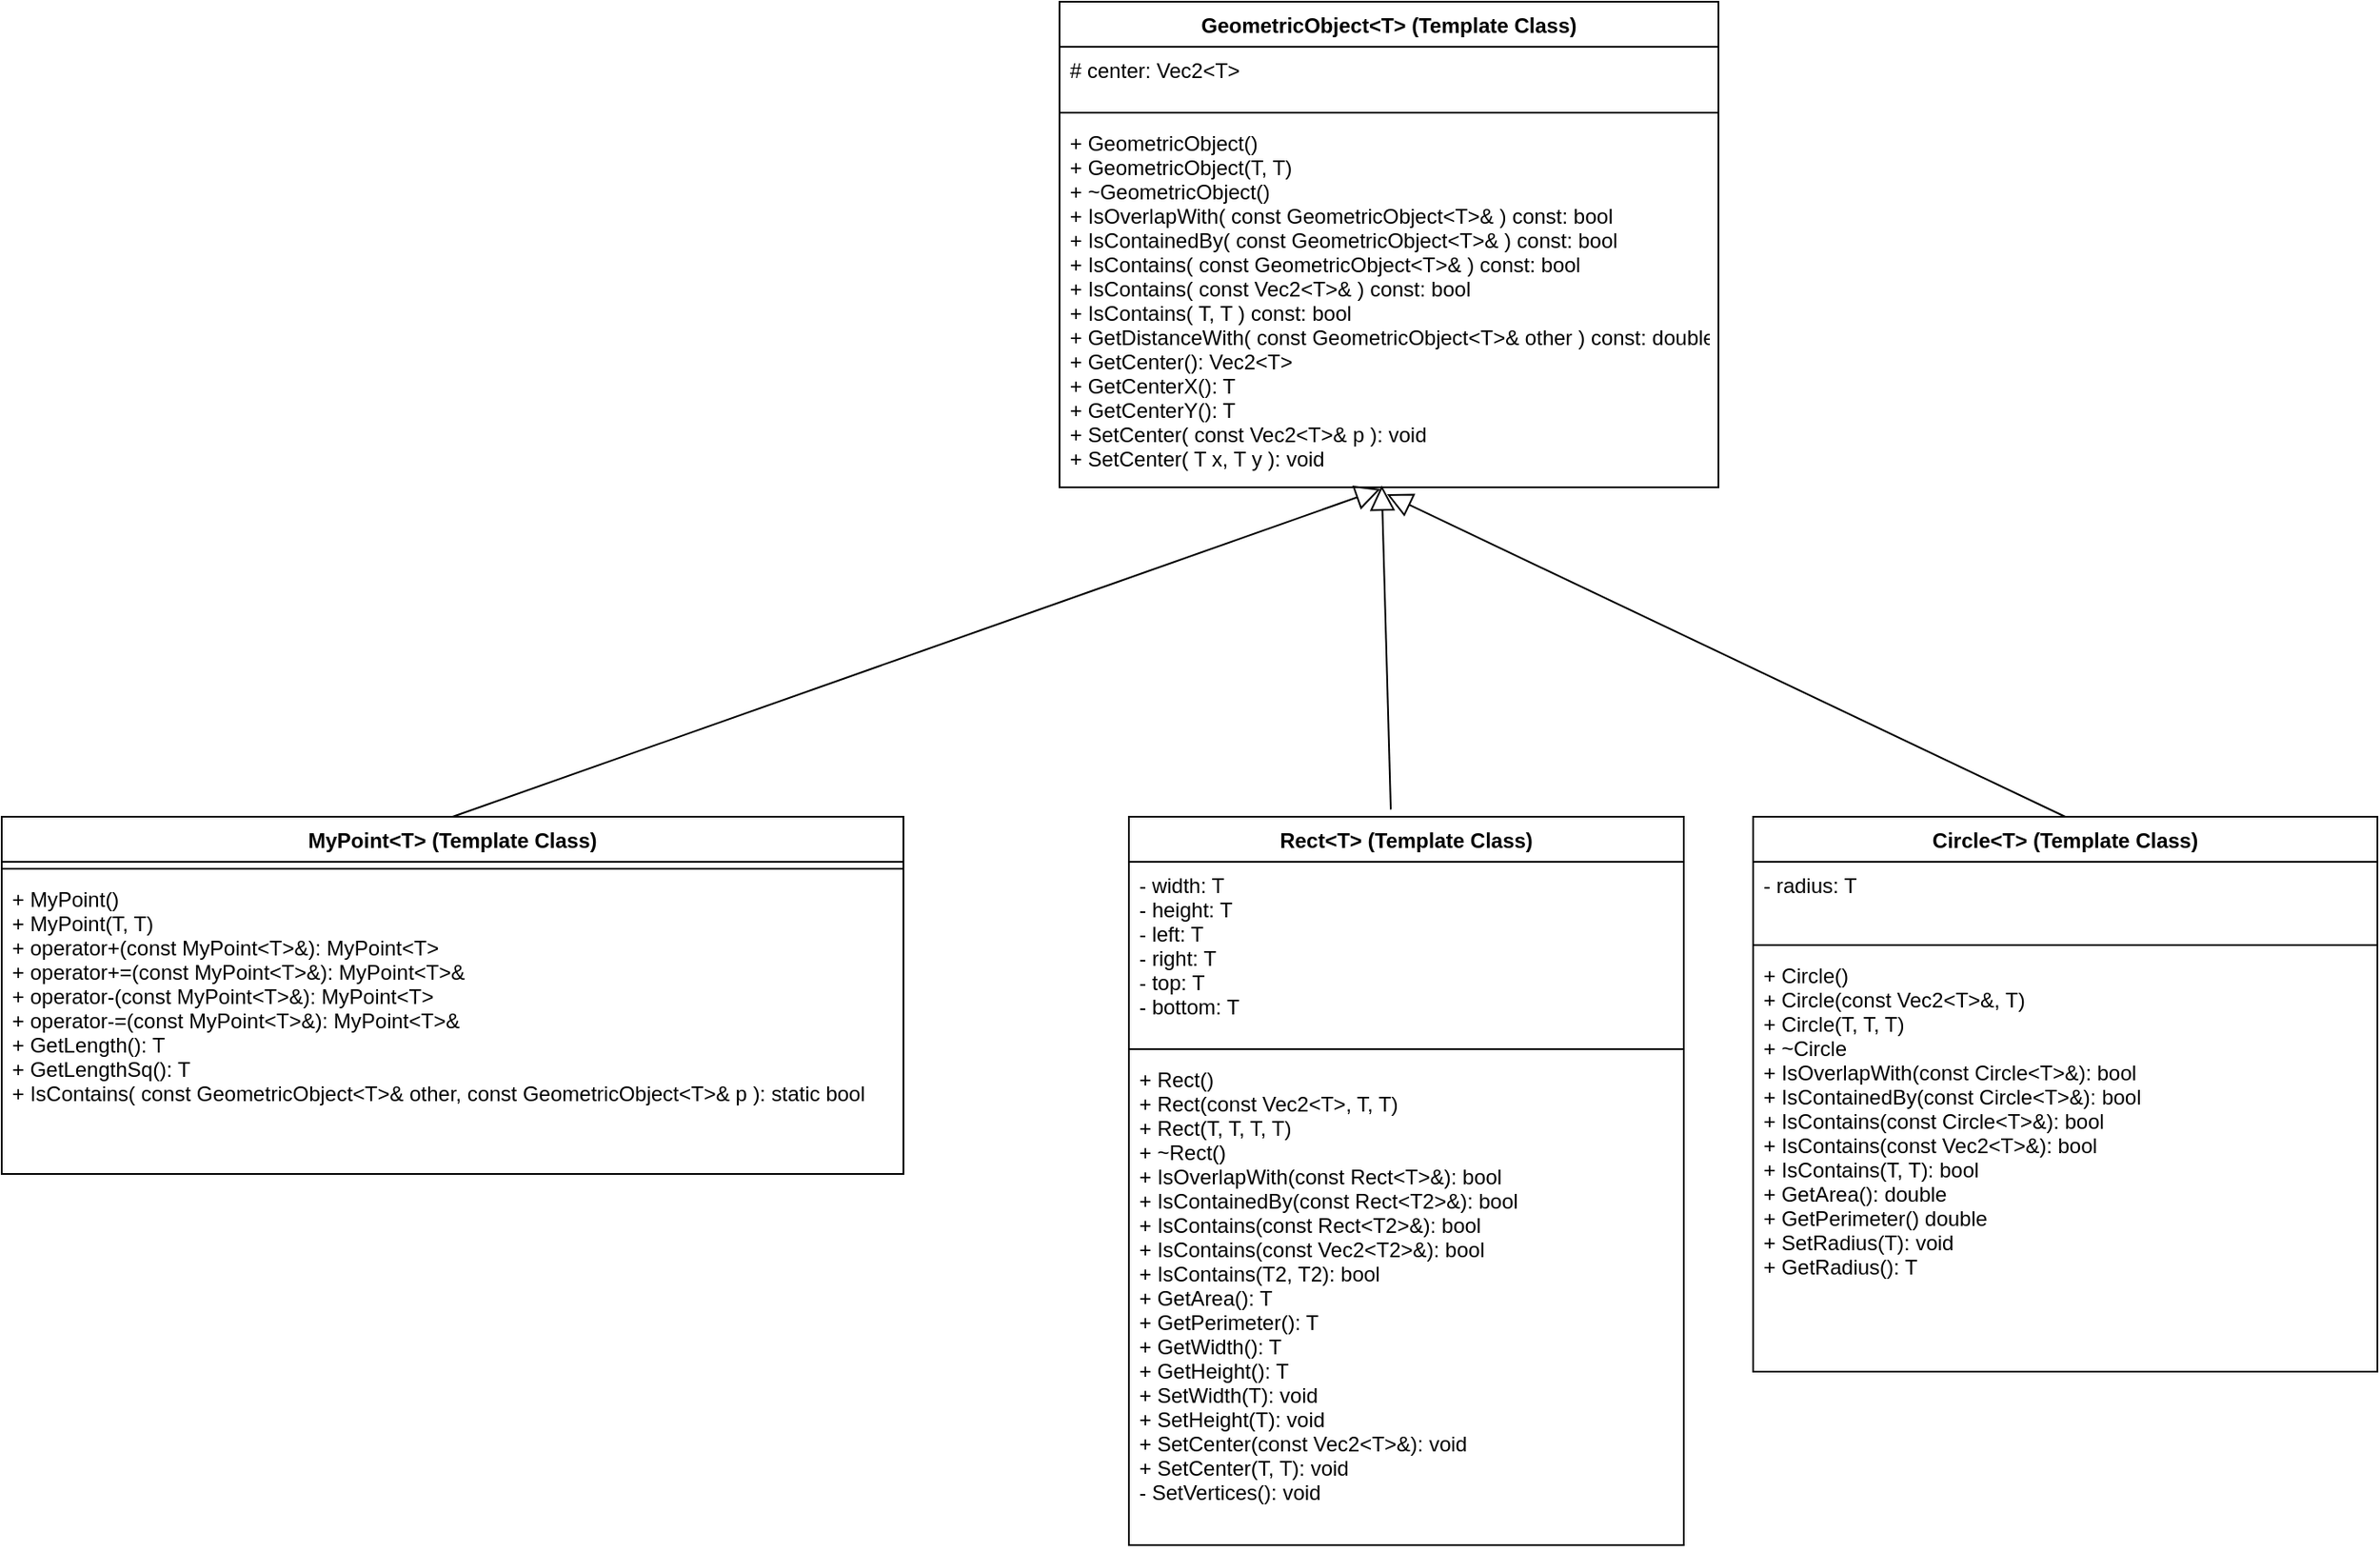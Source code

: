 <mxfile version="18.1.3" type="device"><diagram id="mf16QAObG3MzCq_DB5b6" name="페이지-1"><mxGraphModel dx="2076" dy="1241" grid="1" gridSize="10" guides="1" tooltips="1" connect="1" arrows="1" fold="1" page="1" pageScale="1" pageWidth="827" pageHeight="1169" math="0" shadow="0"><root><mxCell id="0"/><mxCell id="1" parent="0"/><mxCell id="cHCHTpAWROvZ_rSHhQcS-1" value="MyPoint&lt;T&gt; (Template Class)" style="swimlane;fontStyle=1;align=center;verticalAlign=top;childLayout=stackLayout;horizontal=1;startSize=26;horizontalStack=0;resizeParent=1;resizeParentMax=0;resizeLast=0;collapsible=1;marginBottom=0;" parent="1" vertex="1"><mxGeometry x="30" y="500" width="520" height="206" as="geometry"/></mxCell><mxCell id="cHCHTpAWROvZ_rSHhQcS-3" value="" style="line;strokeWidth=1;fillColor=none;align=left;verticalAlign=middle;spacingTop=-1;spacingLeft=3;spacingRight=3;rotatable=0;labelPosition=right;points=[];portConstraint=eastwest;" parent="cHCHTpAWROvZ_rSHhQcS-1" vertex="1"><mxGeometry y="26" width="520" height="8" as="geometry"/></mxCell><mxCell id="cHCHTpAWROvZ_rSHhQcS-4" value="+ MyPoint()&#10;+ MyPoint(T, T)&#10;+ operator+(const MyPoint&lt;T&gt;&amp;): MyPoint&lt;T&gt;&#10;+ operator+=(const MyPoint&lt;T&gt;&amp;): MyPoint&lt;T&gt;&amp;&#10;+ operator-(const MyPoint&lt;T&gt;&amp;): MyPoint&lt;T&gt;&#10;+ operator-=(const MyPoint&lt;T&gt;&amp;): MyPoint&lt;T&gt;&amp;&#10;+ GetLength(): T&#10;+ GetLengthSq(): T&#10;+ IsContains( const GeometricObject&lt;T&gt;&amp; other, const GeometricObject&lt;T&gt;&amp; p ): static bool" style="text;strokeColor=none;fillColor=none;align=left;verticalAlign=top;spacingLeft=4;spacingRight=4;overflow=hidden;rotatable=0;points=[[0,0.5],[1,0.5]];portConstraint=eastwest;" parent="cHCHTpAWROvZ_rSHhQcS-1" vertex="1"><mxGeometry y="34" width="520" height="172" as="geometry"/></mxCell><mxCell id="cHCHTpAWROvZ_rSHhQcS-5" value="Rect&lt;T&gt; (Template Class)" style="swimlane;fontStyle=1;align=center;verticalAlign=top;childLayout=stackLayout;horizontal=1;startSize=26;horizontalStack=0;resizeParent=1;resizeParentMax=0;resizeLast=0;collapsible=1;marginBottom=0;" parent="1" vertex="1"><mxGeometry x="680" y="500" width="320" height="420" as="geometry"/></mxCell><mxCell id="cHCHTpAWROvZ_rSHhQcS-6" value="- width: T&#10;- height: T&#10;- left: T&#10;- right: T&#10;- top: T&#10;- bottom: T" style="text;strokeColor=none;fillColor=none;align=left;verticalAlign=top;spacingLeft=4;spacingRight=4;overflow=hidden;rotatable=0;points=[[0,0.5],[1,0.5]];portConstraint=eastwest;" parent="cHCHTpAWROvZ_rSHhQcS-5" vertex="1"><mxGeometry y="26" width="320" height="104" as="geometry"/></mxCell><mxCell id="cHCHTpAWROvZ_rSHhQcS-7" value="" style="line;strokeWidth=1;fillColor=none;align=left;verticalAlign=middle;spacingTop=-1;spacingLeft=3;spacingRight=3;rotatable=0;labelPosition=right;points=[];portConstraint=eastwest;" parent="cHCHTpAWROvZ_rSHhQcS-5" vertex="1"><mxGeometry y="130" width="320" height="8" as="geometry"/></mxCell><mxCell id="cHCHTpAWROvZ_rSHhQcS-8" value="+ Rect()&#10;+ Rect(const Vec2&lt;T&gt;, T, T)&#10;+ Rect(T, T, T, T)&#10;+ ~Rect()&#10;+ IsOverlapWith(const Rect&lt;T&gt;&amp;): bool&#10;+ IsContainedBy(const Rect&lt;T2&gt;&amp;): bool&#10;+ IsContains(const Rect&lt;T2&gt;&amp;): bool&#10;+ IsContains(const Vec2&lt;T2&gt;&amp;): bool&#10;+ IsContains(T2, T2): bool&#10;+ GetArea(): T&#10;+ GetPerimeter(): T&#10;+ GetWidth(): T&#10;+ GetHeight(): T&#10;+ SetWidth(T): void&#10;+ SetHeight(T): void&#10;+ SetCenter(const Vec2&lt;T&gt;&amp;): void&#10;+ SetCenter(T, T): void&#10;- SetVertices(): void" style="text;strokeColor=none;fillColor=none;align=left;verticalAlign=top;spacingLeft=4;spacingRight=4;overflow=hidden;rotatable=0;points=[[0,0.5],[1,0.5]];portConstraint=eastwest;" parent="cHCHTpAWROvZ_rSHhQcS-5" vertex="1"><mxGeometry y="138" width="320" height="282" as="geometry"/></mxCell><mxCell id="cHCHTpAWROvZ_rSHhQcS-9" value="Circle&lt;T&gt; (Template Class)" style="swimlane;fontStyle=1;align=center;verticalAlign=top;childLayout=stackLayout;horizontal=1;startSize=26;horizontalStack=0;resizeParent=1;resizeParentMax=0;resizeLast=0;collapsible=1;marginBottom=0;" parent="1" vertex="1"><mxGeometry x="1040" y="500" width="360" height="320" as="geometry"/></mxCell><mxCell id="cHCHTpAWROvZ_rSHhQcS-10" value="- radius: T" style="text;strokeColor=none;fillColor=none;align=left;verticalAlign=top;spacingLeft=4;spacingRight=4;overflow=hidden;rotatable=0;points=[[0,0.5],[1,0.5]];portConstraint=eastwest;" parent="cHCHTpAWROvZ_rSHhQcS-9" vertex="1"><mxGeometry y="26" width="360" height="44" as="geometry"/></mxCell><mxCell id="cHCHTpAWROvZ_rSHhQcS-11" value="" style="line;strokeWidth=1;fillColor=none;align=left;verticalAlign=middle;spacingTop=-1;spacingLeft=3;spacingRight=3;rotatable=0;labelPosition=right;points=[];portConstraint=eastwest;" parent="cHCHTpAWROvZ_rSHhQcS-9" vertex="1"><mxGeometry y="70" width="360" height="8" as="geometry"/></mxCell><mxCell id="cHCHTpAWROvZ_rSHhQcS-12" value="+ Circle()&#10;+ Circle(const Vec2&lt;T&gt;&amp;, T)&#10;+ Circle(T, T, T)&#10;+ ~Circle&#10;+ IsOverlapWith(const Circle&lt;T&gt;&amp;): bool&#10;+ IsContainedBy(const Circle&lt;T&gt;&amp;): bool&#10;+ IsContains(const Circle&lt;T&gt;&amp;): bool&#10;+ IsContains(const Vec2&lt;T&gt;&amp;): bool&#10;+ IsContains(T, T): bool&#10;+ GetArea(): double&#10;+ GetPerimeter() double&#10;+ SetRadius(T): void&#10;+ GetRadius(): T&#10;" style="text;strokeColor=none;fillColor=none;align=left;verticalAlign=top;spacingLeft=4;spacingRight=4;overflow=hidden;rotatable=0;points=[[0,0.5],[1,0.5]];portConstraint=eastwest;" parent="cHCHTpAWROvZ_rSHhQcS-9" vertex="1"><mxGeometry y="78" width="360" height="242" as="geometry"/></mxCell><mxCell id="cHCHTpAWROvZ_rSHhQcS-13" value="GeometricObject&lt;T&gt; (Template Class)" style="swimlane;fontStyle=1;align=center;verticalAlign=top;childLayout=stackLayout;horizontal=1;startSize=26;horizontalStack=0;resizeParent=1;resizeParentMax=0;resizeLast=0;collapsible=1;marginBottom=0;" parent="1" vertex="1"><mxGeometry x="640" y="30" width="380" height="280" as="geometry"/></mxCell><mxCell id="cHCHTpAWROvZ_rSHhQcS-14" value="# center: Vec2&lt;T&gt;" style="text;strokeColor=none;fillColor=none;align=left;verticalAlign=top;spacingLeft=4;spacingRight=4;overflow=hidden;rotatable=0;points=[[0,0.5],[1,0.5]];portConstraint=eastwest;" parent="cHCHTpAWROvZ_rSHhQcS-13" vertex="1"><mxGeometry y="26" width="380" height="34" as="geometry"/></mxCell><mxCell id="cHCHTpAWROvZ_rSHhQcS-15" value="" style="line;strokeWidth=1;fillColor=none;align=left;verticalAlign=middle;spacingTop=-1;spacingLeft=3;spacingRight=3;rotatable=0;labelPosition=right;points=[];portConstraint=eastwest;" parent="cHCHTpAWROvZ_rSHhQcS-13" vertex="1"><mxGeometry y="60" width="380" height="8" as="geometry"/></mxCell><mxCell id="cHCHTpAWROvZ_rSHhQcS-16" value="+ GeometricObject()&#10;+ GeometricObject(T, T)&#10;+ ~GeometricObject()&#10;+ IsOverlapWith( const GeometricObject&lt;T&gt;&amp; ) const: bool&#10;+ IsContainedBy( const GeometricObject&lt;T&gt;&amp; ) const: bool&#10;+ IsContains( const GeometricObject&lt;T&gt;&amp; ) const: bool&#10;+ IsContains( const Vec2&lt;T&gt;&amp; ) const: bool&#10;+ IsContains( T, T ) const: bool&#10;+ GetDistanceWith( const GeometricObject&lt;T&gt;&amp; other ) const: double&#10;+ GetCenter(): Vec2&lt;T&gt;&#10;+ GetCenterX(): T&#10;+ GetCenterY(): T&#10;+ SetCenter( const Vec2&lt;T&gt;&amp; p ): void&#10;+ SetCenter( T x, T y ): void" style="text;strokeColor=none;fillColor=none;align=left;verticalAlign=top;spacingLeft=4;spacingRight=4;overflow=hidden;rotatable=0;points=[[0,0.5],[1,0.5]];portConstraint=eastwest;" parent="cHCHTpAWROvZ_rSHhQcS-13" vertex="1"><mxGeometry y="68" width="380" height="212" as="geometry"/></mxCell><mxCell id="k2VR196rzt7Y5ouB9Pnm-2" value="" style="endArrow=block;endFill=0;endSize=12;html=1;rounded=0;exitX=0.5;exitY=0;exitDx=0;exitDy=0;entryX=0.487;entryY=1.005;entryDx=0;entryDy=0;entryPerimeter=0;" edge="1" parent="1" source="cHCHTpAWROvZ_rSHhQcS-1" target="cHCHTpAWROvZ_rSHhQcS-16"><mxGeometry width="160" relative="1" as="geometry"><mxPoint x="750" y="630" as="sourcePoint"/><mxPoint x="910" y="630" as="targetPoint"/></mxGeometry></mxCell><mxCell id="k2VR196rzt7Y5ouB9Pnm-3" value="" style="endArrow=block;endFill=0;endSize=12;html=1;rounded=0;exitX=0.472;exitY=-0.01;exitDx=0;exitDy=0;exitPerimeter=0;entryX=0.489;entryY=0.995;entryDx=0;entryDy=0;entryPerimeter=0;" edge="1" parent="1" source="cHCHTpAWROvZ_rSHhQcS-5" target="cHCHTpAWROvZ_rSHhQcS-16"><mxGeometry width="160" relative="1" as="geometry"><mxPoint x="300" y="510" as="sourcePoint"/><mxPoint x="530" y="320" as="targetPoint"/></mxGeometry></mxCell><mxCell id="k2VR196rzt7Y5ouB9Pnm-4" value="" style="endArrow=block;endFill=0;endSize=12;html=1;rounded=0;exitX=0.5;exitY=0;exitDx=0;exitDy=0;entryX=0.497;entryY=1.019;entryDx=0;entryDy=0;entryPerimeter=0;" edge="1" parent="1" source="cHCHTpAWROvZ_rSHhQcS-9" target="cHCHTpAWROvZ_rSHhQcS-16"><mxGeometry width="160" relative="1" as="geometry"><mxPoint x="841.04" y="505.8" as="sourcePoint"/><mxPoint x="617.52" y="320" as="targetPoint"/></mxGeometry></mxCell></root></mxGraphModel></diagram></mxfile>